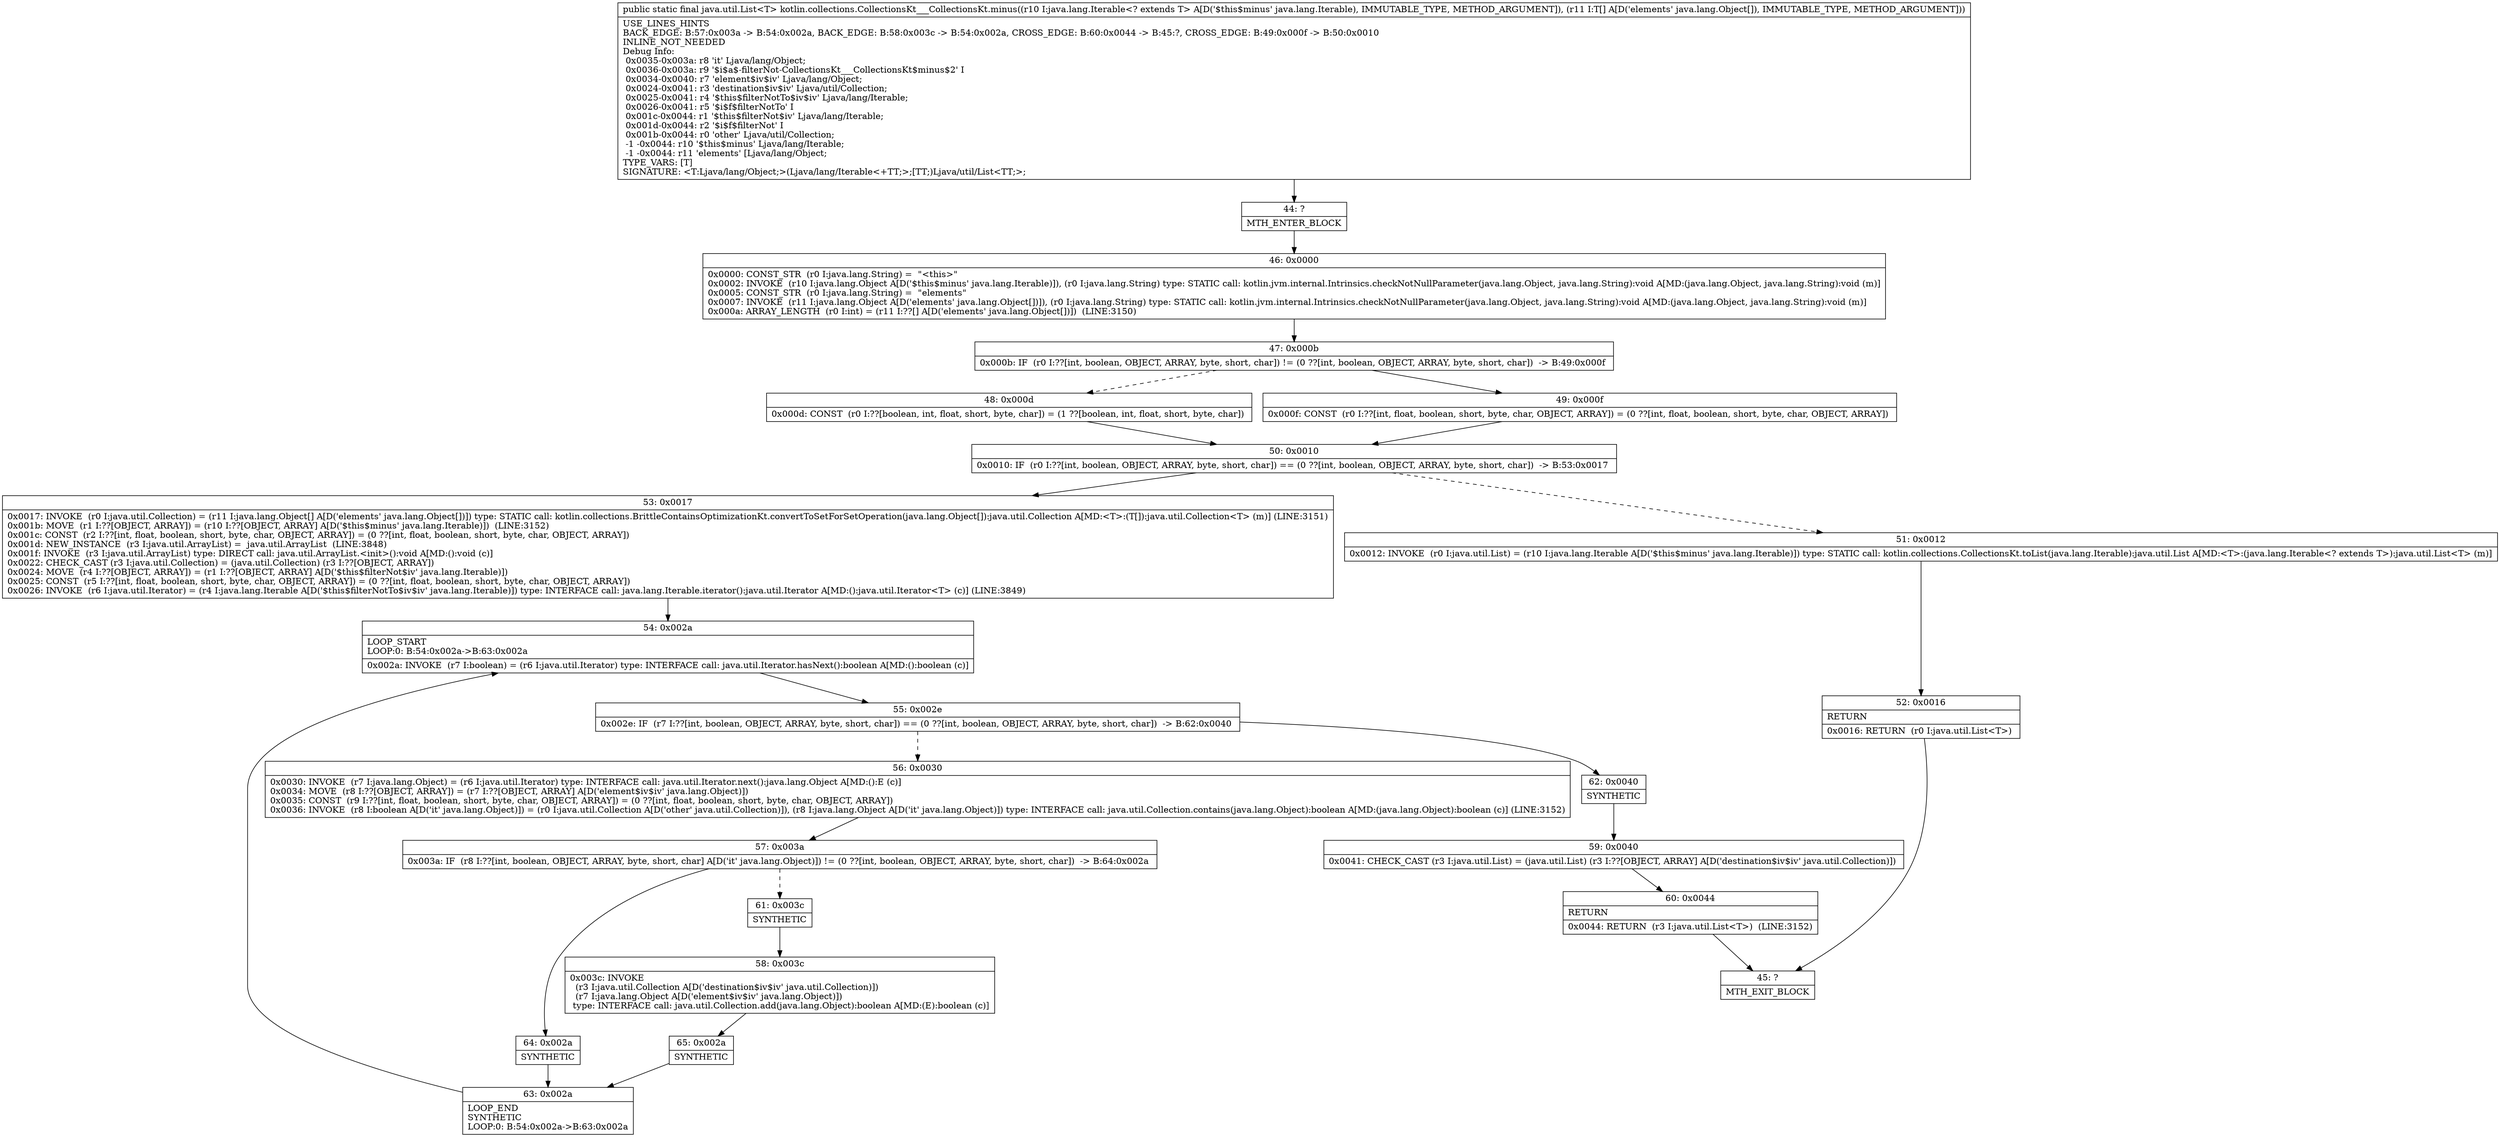 digraph "CFG forkotlin.collections.CollectionsKt___CollectionsKt.minus(Ljava\/lang\/Iterable;[Ljava\/lang\/Object;)Ljava\/util\/List;" {
Node_44 [shape=record,label="{44\:\ ?|MTH_ENTER_BLOCK\l}"];
Node_46 [shape=record,label="{46\:\ 0x0000|0x0000: CONST_STR  (r0 I:java.lang.String) =  \"\<this\>\" \l0x0002: INVOKE  (r10 I:java.lang.Object A[D('$this$minus' java.lang.Iterable)]), (r0 I:java.lang.String) type: STATIC call: kotlin.jvm.internal.Intrinsics.checkNotNullParameter(java.lang.Object, java.lang.String):void A[MD:(java.lang.Object, java.lang.String):void (m)]\l0x0005: CONST_STR  (r0 I:java.lang.String) =  \"elements\" \l0x0007: INVOKE  (r11 I:java.lang.Object A[D('elements' java.lang.Object[])]), (r0 I:java.lang.String) type: STATIC call: kotlin.jvm.internal.Intrinsics.checkNotNullParameter(java.lang.Object, java.lang.String):void A[MD:(java.lang.Object, java.lang.String):void (m)]\l0x000a: ARRAY_LENGTH  (r0 I:int) = (r11 I:??[] A[D('elements' java.lang.Object[])])  (LINE:3150)\l}"];
Node_47 [shape=record,label="{47\:\ 0x000b|0x000b: IF  (r0 I:??[int, boolean, OBJECT, ARRAY, byte, short, char]) != (0 ??[int, boolean, OBJECT, ARRAY, byte, short, char])  \-\> B:49:0x000f \l}"];
Node_48 [shape=record,label="{48\:\ 0x000d|0x000d: CONST  (r0 I:??[boolean, int, float, short, byte, char]) = (1 ??[boolean, int, float, short, byte, char]) \l}"];
Node_50 [shape=record,label="{50\:\ 0x0010|0x0010: IF  (r0 I:??[int, boolean, OBJECT, ARRAY, byte, short, char]) == (0 ??[int, boolean, OBJECT, ARRAY, byte, short, char])  \-\> B:53:0x0017 \l}"];
Node_51 [shape=record,label="{51\:\ 0x0012|0x0012: INVOKE  (r0 I:java.util.List) = (r10 I:java.lang.Iterable A[D('$this$minus' java.lang.Iterable)]) type: STATIC call: kotlin.collections.CollectionsKt.toList(java.lang.Iterable):java.util.List A[MD:\<T\>:(java.lang.Iterable\<? extends T\>):java.util.List\<T\> (m)]\l}"];
Node_52 [shape=record,label="{52\:\ 0x0016|RETURN\l|0x0016: RETURN  (r0 I:java.util.List\<T\>) \l}"];
Node_45 [shape=record,label="{45\:\ ?|MTH_EXIT_BLOCK\l}"];
Node_53 [shape=record,label="{53\:\ 0x0017|0x0017: INVOKE  (r0 I:java.util.Collection) = (r11 I:java.lang.Object[] A[D('elements' java.lang.Object[])]) type: STATIC call: kotlin.collections.BrittleContainsOptimizationKt.convertToSetForSetOperation(java.lang.Object[]):java.util.Collection A[MD:\<T\>:(T[]):java.util.Collection\<T\> (m)] (LINE:3151)\l0x001b: MOVE  (r1 I:??[OBJECT, ARRAY]) = (r10 I:??[OBJECT, ARRAY] A[D('$this$minus' java.lang.Iterable)])  (LINE:3152)\l0x001c: CONST  (r2 I:??[int, float, boolean, short, byte, char, OBJECT, ARRAY]) = (0 ??[int, float, boolean, short, byte, char, OBJECT, ARRAY]) \l0x001d: NEW_INSTANCE  (r3 I:java.util.ArrayList) =  java.util.ArrayList  (LINE:3848)\l0x001f: INVOKE  (r3 I:java.util.ArrayList) type: DIRECT call: java.util.ArrayList.\<init\>():void A[MD:():void (c)]\l0x0022: CHECK_CAST (r3 I:java.util.Collection) = (java.util.Collection) (r3 I:??[OBJECT, ARRAY]) \l0x0024: MOVE  (r4 I:??[OBJECT, ARRAY]) = (r1 I:??[OBJECT, ARRAY] A[D('$this$filterNot$iv' java.lang.Iterable)]) \l0x0025: CONST  (r5 I:??[int, float, boolean, short, byte, char, OBJECT, ARRAY]) = (0 ??[int, float, boolean, short, byte, char, OBJECT, ARRAY]) \l0x0026: INVOKE  (r6 I:java.util.Iterator) = (r4 I:java.lang.Iterable A[D('$this$filterNotTo$iv$iv' java.lang.Iterable)]) type: INTERFACE call: java.lang.Iterable.iterator():java.util.Iterator A[MD:():java.util.Iterator\<T\> (c)] (LINE:3849)\l}"];
Node_54 [shape=record,label="{54\:\ 0x002a|LOOP_START\lLOOP:0: B:54:0x002a\-\>B:63:0x002a\l|0x002a: INVOKE  (r7 I:boolean) = (r6 I:java.util.Iterator) type: INTERFACE call: java.util.Iterator.hasNext():boolean A[MD:():boolean (c)]\l}"];
Node_55 [shape=record,label="{55\:\ 0x002e|0x002e: IF  (r7 I:??[int, boolean, OBJECT, ARRAY, byte, short, char]) == (0 ??[int, boolean, OBJECT, ARRAY, byte, short, char])  \-\> B:62:0x0040 \l}"];
Node_56 [shape=record,label="{56\:\ 0x0030|0x0030: INVOKE  (r7 I:java.lang.Object) = (r6 I:java.util.Iterator) type: INTERFACE call: java.util.Iterator.next():java.lang.Object A[MD:():E (c)]\l0x0034: MOVE  (r8 I:??[OBJECT, ARRAY]) = (r7 I:??[OBJECT, ARRAY] A[D('element$iv$iv' java.lang.Object)]) \l0x0035: CONST  (r9 I:??[int, float, boolean, short, byte, char, OBJECT, ARRAY]) = (0 ??[int, float, boolean, short, byte, char, OBJECT, ARRAY]) \l0x0036: INVOKE  (r8 I:boolean A[D('it' java.lang.Object)]) = (r0 I:java.util.Collection A[D('other' java.util.Collection)]), (r8 I:java.lang.Object A[D('it' java.lang.Object)]) type: INTERFACE call: java.util.Collection.contains(java.lang.Object):boolean A[MD:(java.lang.Object):boolean (c)] (LINE:3152)\l}"];
Node_57 [shape=record,label="{57\:\ 0x003a|0x003a: IF  (r8 I:??[int, boolean, OBJECT, ARRAY, byte, short, char] A[D('it' java.lang.Object)]) != (0 ??[int, boolean, OBJECT, ARRAY, byte, short, char])  \-\> B:64:0x002a \l}"];
Node_61 [shape=record,label="{61\:\ 0x003c|SYNTHETIC\l}"];
Node_58 [shape=record,label="{58\:\ 0x003c|0x003c: INVOKE  \l  (r3 I:java.util.Collection A[D('destination$iv$iv' java.util.Collection)])\l  (r7 I:java.lang.Object A[D('element$iv$iv' java.lang.Object)])\l type: INTERFACE call: java.util.Collection.add(java.lang.Object):boolean A[MD:(E):boolean (c)]\l}"];
Node_65 [shape=record,label="{65\:\ 0x002a|SYNTHETIC\l}"];
Node_63 [shape=record,label="{63\:\ 0x002a|LOOP_END\lSYNTHETIC\lLOOP:0: B:54:0x002a\-\>B:63:0x002a\l}"];
Node_64 [shape=record,label="{64\:\ 0x002a|SYNTHETIC\l}"];
Node_62 [shape=record,label="{62\:\ 0x0040|SYNTHETIC\l}"];
Node_59 [shape=record,label="{59\:\ 0x0040|0x0041: CHECK_CAST (r3 I:java.util.List) = (java.util.List) (r3 I:??[OBJECT, ARRAY] A[D('destination$iv$iv' java.util.Collection)]) \l}"];
Node_60 [shape=record,label="{60\:\ 0x0044|RETURN\l|0x0044: RETURN  (r3 I:java.util.List\<T\>)  (LINE:3152)\l}"];
Node_49 [shape=record,label="{49\:\ 0x000f|0x000f: CONST  (r0 I:??[int, float, boolean, short, byte, char, OBJECT, ARRAY]) = (0 ??[int, float, boolean, short, byte, char, OBJECT, ARRAY]) \l}"];
MethodNode[shape=record,label="{public static final java.util.List\<T\> kotlin.collections.CollectionsKt___CollectionsKt.minus((r10 I:java.lang.Iterable\<? extends T\> A[D('$this$minus' java.lang.Iterable), IMMUTABLE_TYPE, METHOD_ARGUMENT]), (r11 I:T[] A[D('elements' java.lang.Object[]), IMMUTABLE_TYPE, METHOD_ARGUMENT]))  | USE_LINES_HINTS\lBACK_EDGE: B:57:0x003a \-\> B:54:0x002a, BACK_EDGE: B:58:0x003c \-\> B:54:0x002a, CROSS_EDGE: B:60:0x0044 \-\> B:45:?, CROSS_EDGE: B:49:0x000f \-\> B:50:0x0010\lINLINE_NOT_NEEDED\lDebug Info:\l  0x0035\-0x003a: r8 'it' Ljava\/lang\/Object;\l  0x0036\-0x003a: r9 '$i$a$\-filterNot\-CollectionsKt___CollectionsKt$minus$2' I\l  0x0034\-0x0040: r7 'element$iv$iv' Ljava\/lang\/Object;\l  0x0024\-0x0041: r3 'destination$iv$iv' Ljava\/util\/Collection;\l  0x0025\-0x0041: r4 '$this$filterNotTo$iv$iv' Ljava\/lang\/Iterable;\l  0x0026\-0x0041: r5 '$i$f$filterNotTo' I\l  0x001c\-0x0044: r1 '$this$filterNot$iv' Ljava\/lang\/Iterable;\l  0x001d\-0x0044: r2 '$i$f$filterNot' I\l  0x001b\-0x0044: r0 'other' Ljava\/util\/Collection;\l  \-1 \-0x0044: r10 '$this$minus' Ljava\/lang\/Iterable;\l  \-1 \-0x0044: r11 'elements' [Ljava\/lang\/Object;\lTYPE_VARS: [T]\lSIGNATURE: \<T:Ljava\/lang\/Object;\>(Ljava\/lang\/Iterable\<+TT;\>;[TT;)Ljava\/util\/List\<TT;\>;\l}"];
MethodNode -> Node_44;Node_44 -> Node_46;
Node_46 -> Node_47;
Node_47 -> Node_48[style=dashed];
Node_47 -> Node_49;
Node_48 -> Node_50;
Node_50 -> Node_51[style=dashed];
Node_50 -> Node_53;
Node_51 -> Node_52;
Node_52 -> Node_45;
Node_53 -> Node_54;
Node_54 -> Node_55;
Node_55 -> Node_56[style=dashed];
Node_55 -> Node_62;
Node_56 -> Node_57;
Node_57 -> Node_61[style=dashed];
Node_57 -> Node_64;
Node_61 -> Node_58;
Node_58 -> Node_65;
Node_65 -> Node_63;
Node_63 -> Node_54;
Node_64 -> Node_63;
Node_62 -> Node_59;
Node_59 -> Node_60;
Node_60 -> Node_45;
Node_49 -> Node_50;
}

